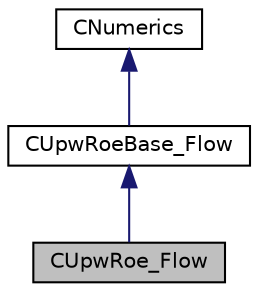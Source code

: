 digraph "CUpwRoe_Flow"
{
 // LATEX_PDF_SIZE
  edge [fontname="Helvetica",fontsize="10",labelfontname="Helvetica",labelfontsize="10"];
  node [fontname="Helvetica",fontsize="10",shape=record];
  Node1 [label="CUpwRoe_Flow",height=0.2,width=0.4,color="black", fillcolor="grey75", style="filled", fontcolor="black",tooltip="Class for solving an approximate Riemann solver of Roe for the flow equations."];
  Node2 -> Node1 [dir="back",color="midnightblue",fontsize="10",style="solid",fontname="Helvetica"];
  Node2 [label="CUpwRoeBase_Flow",height=0.2,width=0.4,color="black", fillcolor="white", style="filled",URL="$classCUpwRoeBase__Flow.html",tooltip="Intermediate base class for Roe schemes on ideal gas."];
  Node3 -> Node2 [dir="back",color="midnightblue",fontsize="10",style="solid",fontname="Helvetica"];
  Node3 [label="CNumerics",height=0.2,width=0.4,color="black", fillcolor="white", style="filled",URL="$classCNumerics.html",tooltip="Class for defining the numerical methods."];
}

